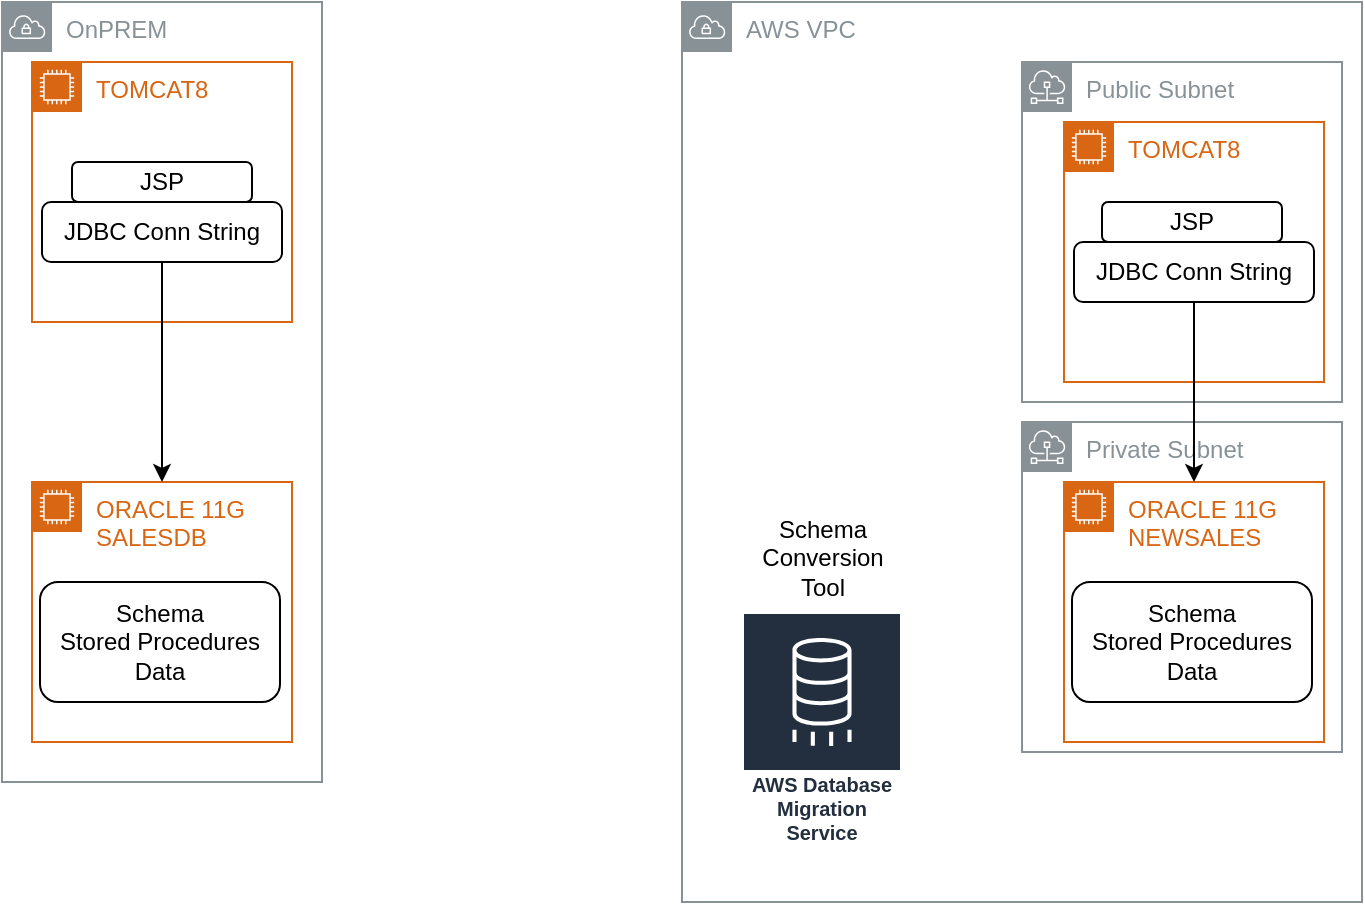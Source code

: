 <mxfile version="11.0.4" type="github"><diagram id="bazxHvl_UKXMVMI2n2-C" name="Page-1"><mxGraphModel dx="1426" dy="773" grid="1" gridSize="10" guides="1" tooltips="1" connect="1" arrows="1" fold="1" page="1" pageScale="1" pageWidth="850" pageHeight="1100" math="0" shadow="0"><root><mxCell id="0"/><mxCell id="1" parent="0"/><mxCell id="zHzab9P2DYDksBdTa2nC-3" value="AWS VPC" style="outlineConnect=0;gradientColor=none;html=1;whiteSpace=wrap;fontSize=12;fontStyle=0;shape=mxgraph.aws4.group;grIcon=mxgraph.aws4.group_vpc;strokeColor=#879196;fillColor=none;verticalAlign=top;align=left;spacingLeft=30;fontColor=#879196;dashed=0;" vertex="1" parent="1"><mxGeometry x="380" y="80" width="340" height="450" as="geometry"/></mxCell><mxCell id="zHzab9P2DYDksBdTa2nC-11" value="Private Subnet" style="outlineConnect=0;gradientColor=none;html=1;whiteSpace=wrap;fontSize=12;fontStyle=0;shape=mxgraph.aws4.group;grIcon=mxgraph.aws4.group_subnet;strokeColor=#879196;fillColor=none;verticalAlign=top;align=left;spacingLeft=30;fontColor=#879196;dashed=0;" vertex="1" parent="1"><mxGeometry x="550" y="290" width="160" height="165" as="geometry"/></mxCell><mxCell id="zHzab9P2DYDksBdTa2nC-8" value="Public Subnet" style="outlineConnect=0;gradientColor=none;html=1;whiteSpace=wrap;fontSize=12;fontStyle=0;shape=mxgraph.aws4.group;grIcon=mxgraph.aws4.group_subnet;strokeColor=#879196;fillColor=none;verticalAlign=top;align=left;spacingLeft=30;fontColor=#879196;dashed=0;" vertex="1" parent="1"><mxGeometry x="550" y="110" width="160" height="170" as="geometry"/></mxCell><mxCell id="AjvQf6BMv66kx0xezKMl-2" value="OnPREM" style="outlineConnect=0;gradientColor=none;html=1;whiteSpace=wrap;fontSize=12;fontStyle=0;shape=mxgraph.aws4.group;grIcon=mxgraph.aws4.group_vpc;strokeColor=#879196;fillColor=none;verticalAlign=top;align=left;spacingLeft=30;fontColor=#879196;dashed=0;" parent="1" vertex="1"><mxGeometry x="40" y="80" width="160" height="390" as="geometry"/></mxCell><mxCell id="zHzab9P2DYDksBdTa2nC-9" value="" style="group" vertex="1" connectable="0" parent="1"><mxGeometry x="570" y="140" width="131" height="130" as="geometry"/></mxCell><mxCell id="zHzab9P2DYDksBdTa2nC-12" value="" style="group" vertex="1" connectable="0" parent="zHzab9P2DYDksBdTa2nC-9"><mxGeometry x="1" width="130" height="130" as="geometry"/></mxCell><mxCell id="zHzab9P2DYDksBdTa2nC-4" value="TOMCAT8&amp;nbsp;" style="points=[[0,0],[0.25,0],[0.5,0],[0.75,0],[1,0],[1,0.25],[1,0.5],[1,0.75],[1,1],[0.75,1],[0.5,1],[0.25,1],[0,1],[0,0.75],[0,0.5],[0,0.25]];outlineConnect=0;gradientColor=none;html=1;whiteSpace=wrap;fontSize=12;fontStyle=0;shape=mxgraph.aws4.group;grIcon=mxgraph.aws4.group_ec2_instance_contents;strokeColor=#D86613;fillColor=none;verticalAlign=top;align=left;spacingLeft=30;fontColor=#D86613;dashed=0;" vertex="1" parent="zHzab9P2DYDksBdTa2nC-12"><mxGeometry width="130" height="130" as="geometry"/></mxCell><mxCell id="zHzab9P2DYDksBdTa2nC-6" value="JSP" style="rounded=1;whiteSpace=wrap;html=1;" vertex="1" parent="zHzab9P2DYDksBdTa2nC-12"><mxGeometry x="19" y="40" width="90" height="20" as="geometry"/></mxCell><mxCell id="zHzab9P2DYDksBdTa2nC-17" value="JDBC Conn String" style="rounded=1;whiteSpace=wrap;html=1;" vertex="1" parent="zHzab9P2DYDksBdTa2nC-12"><mxGeometry x="5" y="60" width="120" height="30" as="geometry"/></mxCell><mxCell id="zHzab9P2DYDksBdTa2nC-10" value="" style="group" vertex="1" connectable="0" parent="1"><mxGeometry x="571" y="320" width="130" height="130" as="geometry"/></mxCell><mxCell id="zHzab9P2DYDksBdTa2nC-5" value="ORACLE 11G&lt;br&gt;NEWSALES" style="points=[[0,0],[0.25,0],[0.5,0],[0.75,0],[1,0],[1,0.25],[1,0.5],[1,0.75],[1,1],[0.75,1],[0.5,1],[0.25,1],[0,1],[0,0.75],[0,0.5],[0,0.25]];outlineConnect=0;gradientColor=none;html=1;whiteSpace=wrap;fontSize=12;fontStyle=0;shape=mxgraph.aws4.group;grIcon=mxgraph.aws4.group_ec2_instance_contents;strokeColor=#D86613;fillColor=none;verticalAlign=top;align=left;spacingLeft=30;fontColor=#D86613;dashed=0;" vertex="1" parent="zHzab9P2DYDksBdTa2nC-10"><mxGeometry width="130" height="130" as="geometry"/></mxCell><mxCell id="zHzab9P2DYDksBdTa2nC-7" value="Schema&lt;br&gt;Stored Procedures&lt;br&gt;Data" style="rounded=1;whiteSpace=wrap;html=1;" vertex="1" parent="zHzab9P2DYDksBdTa2nC-10"><mxGeometry x="4" y="50" width="120" height="60" as="geometry"/></mxCell><mxCell id="zHzab9P2DYDksBdTa2nC-13" value="" style="group" vertex="1" connectable="0" parent="1"><mxGeometry x="55" y="320" width="130" height="130" as="geometry"/></mxCell><mxCell id="AjvQf6BMv66kx0xezKMl-7" value="ORACLE 11G&lt;br&gt;SALESDB&amp;nbsp;" style="points=[[0,0],[0.25,0],[0.5,0],[0.75,0],[1,0],[1,0.25],[1,0.5],[1,0.75],[1,1],[0.75,1],[0.5,1],[0.25,1],[0,1],[0,0.75],[0,0.5],[0,0.25]];outlineConnect=0;gradientColor=none;html=1;whiteSpace=wrap;fontSize=12;fontStyle=0;shape=mxgraph.aws4.group;grIcon=mxgraph.aws4.group_ec2_instance_contents;strokeColor=#D86613;fillColor=none;verticalAlign=top;align=left;spacingLeft=30;fontColor=#D86613;dashed=0;" parent="zHzab9P2DYDksBdTa2nC-13" vertex="1"><mxGeometry width="130" height="130" as="geometry"/></mxCell><mxCell id="zHzab9P2DYDksBdTa2nC-2" value="Schema&lt;br&gt;Stored Procedures&lt;br&gt;Data" style="rounded=1;whiteSpace=wrap;html=1;" vertex="1" parent="zHzab9P2DYDksBdTa2nC-13"><mxGeometry x="4" y="50" width="120" height="60" as="geometry"/></mxCell><mxCell id="zHzab9P2DYDksBdTa2nC-15" value="" style="group" vertex="1" connectable="0" parent="1"><mxGeometry x="55" y="120" width="130" height="140" as="geometry"/></mxCell><mxCell id="AjvQf6BMv66kx0xezKMl-6" value="TOMCAT8&amp;nbsp;" style="points=[[0,0],[0.25,0],[0.5,0],[0.75,0],[1,0],[1,0.25],[1,0.5],[1,0.75],[1,1],[0.75,1],[0.5,1],[0.25,1],[0,1],[0,0.75],[0,0.5],[0,0.25]];outlineConnect=0;gradientColor=none;html=1;whiteSpace=wrap;fontSize=12;fontStyle=0;shape=mxgraph.aws4.group;grIcon=mxgraph.aws4.group_ec2_instance_contents;strokeColor=#D86613;fillColor=none;verticalAlign=top;align=left;spacingLeft=30;fontColor=#D86613;dashed=0;" parent="zHzab9P2DYDksBdTa2nC-15" vertex="1"><mxGeometry y="-10" width="130" height="130" as="geometry"/></mxCell><mxCell id="zHzab9P2DYDksBdTa2nC-1" value="JSP" style="rounded=1;whiteSpace=wrap;html=1;" vertex="1" parent="zHzab9P2DYDksBdTa2nC-15"><mxGeometry x="20" y="40" width="90" height="20" as="geometry"/></mxCell><mxCell id="zHzab9P2DYDksBdTa2nC-16" value="JDBC Conn String" style="rounded=1;whiteSpace=wrap;html=1;" vertex="1" parent="zHzab9P2DYDksBdTa2nC-15"><mxGeometry x="5" y="60" width="120" height="30" as="geometry"/></mxCell><mxCell id="zHzab9P2DYDksBdTa2nC-18" value="" style="endArrow=classic;html=1;entryX=0.5;entryY=0;entryDx=0;entryDy=0;" edge="1" parent="1" source="zHzab9P2DYDksBdTa2nC-16" target="AjvQf6BMv66kx0xezKMl-7"><mxGeometry width="50" height="50" relative="1" as="geometry"><mxPoint x="40" y="540" as="sourcePoint"/><mxPoint x="90" y="490" as="targetPoint"/></mxGeometry></mxCell><mxCell id="zHzab9P2DYDksBdTa2nC-19" value="" style="endArrow=classic;html=1;exitX=0.5;exitY=1;exitDx=0;exitDy=0;" edge="1" parent="1" source="zHzab9P2DYDksBdTa2nC-17" target="zHzab9P2DYDksBdTa2nC-5"><mxGeometry width="50" height="50" relative="1" as="geometry"><mxPoint x="679.5" y="225" as="sourcePoint"/><mxPoint x="679.5" y="335" as="targetPoint"/></mxGeometry></mxCell><mxCell id="zHzab9P2DYDksBdTa2nC-21" value="Schema &lt;br&gt;Conversion &lt;br&gt;Tool" style="shape=image;html=1;verticalAlign=top;verticalLabelPosition=bottom;labelBackgroundColor=#ffffff;imageAspect=0;aspect=fixed;image=https://cdn0.iconfinder.com/data/icons/social-flat-rounded-rects/512/aws-128.png" vertex="1" parent="1"><mxGeometry x="425" y="280" width="50" height="50" as="geometry"/></mxCell><mxCell id="zHzab9P2DYDksBdTa2nC-23" value="AWS Database Migration Service" style="outlineConnect=0;fontColor=#232F3E;gradientColor=none;strokeColor=#ffffff;fillColor=#232F3E;dashed=0;verticalLabelPosition=middle;verticalAlign=bottom;align=center;html=1;whiteSpace=wrap;fontSize=10;fontStyle=1;spacing=3;shape=mxgraph.aws4.productIcon;prIcon=mxgraph.aws4.database_migration_service;" vertex="1" parent="1"><mxGeometry x="410" y="385" width="80" height="120" as="geometry"/></mxCell></root></mxGraphModel></diagram></mxfile>